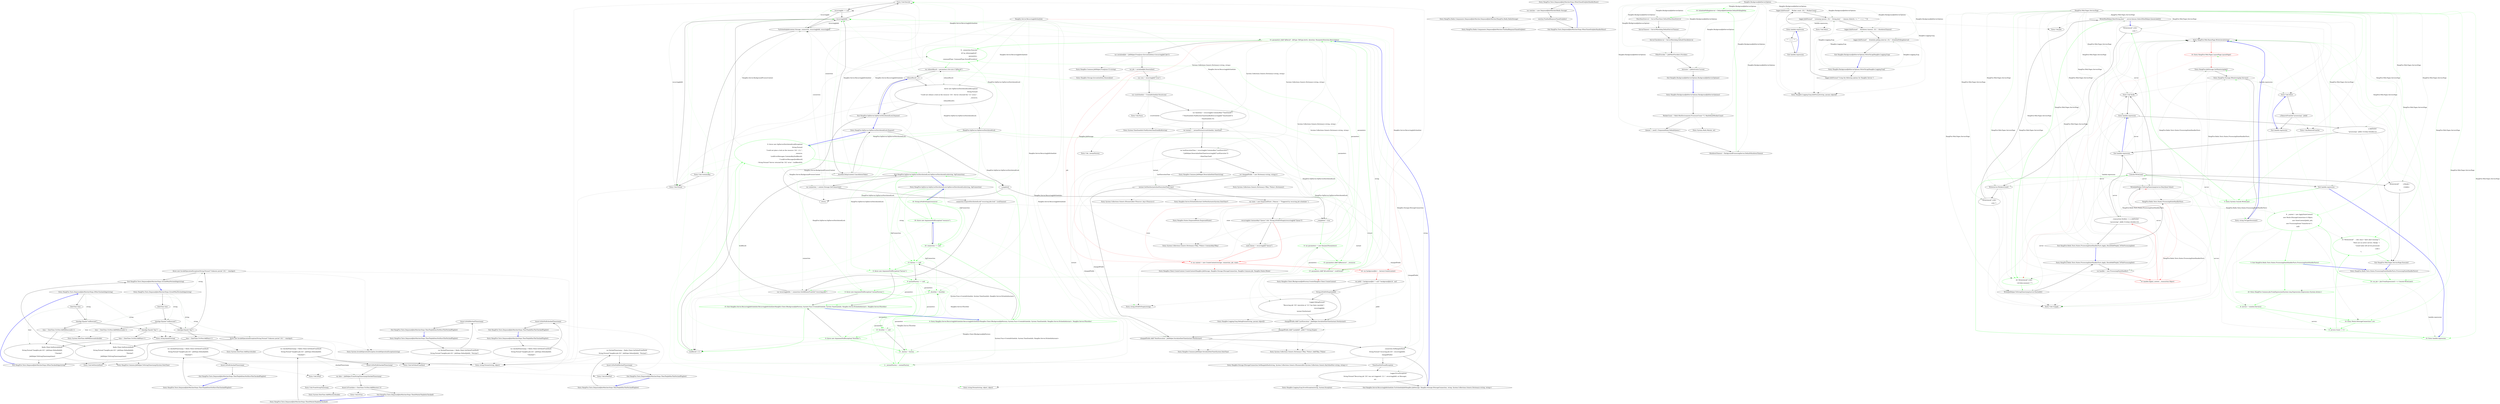 digraph  {
n0 [cluster="HangFire.Tests.DequeuedJobsWatcherSteps.ItWasCheckedAAgo(string)", label="Entry HangFire.Tests.DequeuedJobsWatcherSteps.ItWasCheckedAAgo(string)", span="13-13"];
n1 [cluster="HangFire.Tests.DequeuedJobsWatcherSteps.ItWasCheckedAAgo(string)", label="DateTime time", span="15-15"];
n2 [cluster="HangFire.Tests.DequeuedJobsWatcherSteps.ItWasCheckedAAgo(string)", label="timeAgo.Equals(''millisecond'')", span="16-16"];
n4 [cluster="HangFire.Tests.DequeuedJobsWatcherSteps.ItWasCheckedAAgo(string)", label="timeAgo.Equals(''day'')", span="17-17"];
n6 [cluster="HangFire.Tests.DequeuedJobsWatcherSteps.ItWasCheckedAAgo(string)", label="throw new InvalidOperationException(String.Format(''Unknown period '{0}'.'', timeAgo));", span="18-18"];
n7 [cluster="HangFire.Tests.DequeuedJobsWatcherSteps.ItWasCheckedAAgo(string)", label="Redis.Client.SetEntryInHash(\r\n                String.Format(''hangfire:job:{0}'', JobSteps.DefaultJobId),\r\n                ''Checked'',\r\n                JobHelper.ToStringTimestamp(time))", span="20-23"];
n3 [cluster="HangFire.Tests.DequeuedJobsWatcherSteps.ItWasCheckedAAgo(string)", label="time = DateTime.UtcNow.AddMilliseconds(-1)", span="16-16"];
n9 [cluster="string.Equals(string)", label="Entry string.Equals(string)", span="0-0"];
n5 [cluster="HangFire.Tests.DequeuedJobsWatcherSteps.ItWasCheckedAAgo(string)", label="time = DateTime.UtcNow.AddDays(-1)", span="17-17"];
n11 [cluster="System.DateTime.AddDays(double)", label="Entry System.DateTime.AddDays(double)", span="0-0"];
n10 [cluster="System.DateTime.AddMilliseconds(double)", label="Entry System.DateTime.AddMilliseconds(double)", span="0-0"];
n8 [cluster="HangFire.Tests.DequeuedJobsWatcherSteps.ItWasCheckedAAgo(string)", label="Exit HangFire.Tests.DequeuedJobsWatcherSteps.ItWasCheckedAAgo(string)", span="13-13"];
n12 [cluster="System.InvalidOperationException.InvalidOperationException(string)", label="Entry System.InvalidOperationException.InvalidOperationException(string)", span="0-0"];
n13 [cluster="string.Format(string, object)", label="Entry string.Format(string, object)", span="0-0"];
n14 [cluster="HangFire.Common.JobHelper.ToStringTimestamp(System.DateTime)", label="Entry HangFire.Common.JobHelper.ToStringTimestamp(System.DateTime)", span="46-46"];
n15 [cluster="Unk.SetEntryInHash", label="Entry Unk.SetEntryInHash", span=""];
n16 [cluster="HangFire.Tests.DequeuedJobsWatcherSteps.GivenItWasFetchedAAgo(string)", label="Entry HangFire.Tests.DequeuedJobsWatcherSteps.GivenItWasFetchedAAgo(string)", span="27-27"];
n17 [cluster="HangFire.Tests.DequeuedJobsWatcherSteps.GivenItWasFetchedAAgo(string)", label="DateTime time", span="29-29"];
n18 [cluster="HangFire.Tests.DequeuedJobsWatcherSteps.GivenItWasFetchedAAgo(string)", label="timeAgo.Equals(''millisecond'')", span="30-30"];
n20 [cluster="HangFire.Tests.DequeuedJobsWatcherSteps.GivenItWasFetchedAAgo(string)", label="timeAgo.Equals(''day'')", span="31-31"];
n22 [cluster="HangFire.Tests.DequeuedJobsWatcherSteps.GivenItWasFetchedAAgo(string)", label="throw new InvalidOperationException(String.Format(''Unknown period '{0}'.'', timeAgo));", span="32-32"];
n23 [cluster="HangFire.Tests.DequeuedJobsWatcherSteps.GivenItWasFetchedAAgo(string)", label="Redis.Client.SetEntryInHash(\r\n                String.Format(''hangfire:job:{0}'', JobSteps.DefaultJobId),\r\n                ''Fetched'',\r\n                JobHelper.ToStringTimestamp(time))", span="34-37"];
n19 [cluster="HangFire.Tests.DequeuedJobsWatcherSteps.GivenItWasFetchedAAgo(string)", label="time = DateTime.UtcNow.AddMilliseconds(-1)", span="30-30"];
n21 [cluster="HangFire.Tests.DequeuedJobsWatcherSteps.GivenItWasFetchedAAgo(string)", label="time = DateTime.UtcNow.AddDays(-1)", span="31-31"];
n24 [cluster="HangFire.Tests.DequeuedJobsWatcherSteps.GivenItWasFetchedAAgo(string)", label="Exit HangFire.Tests.DequeuedJobsWatcherSteps.GivenItWasFetchedAAgo(string)", span="27-27"];
n25 [cluster="HangFire.Tests.DequeuedJobsWatcherSteps.WhenTimedOutJobsHandlerRuns()", label="Entry HangFire.Tests.DequeuedJobsWatcherSteps.WhenTimedOutJobsHandlerRuns()", span="41-41"];
n26 [cluster="HangFire.Tests.DequeuedJobsWatcherSteps.WhenTimedOutJobsHandlerRuns()", label="var watcher = new DequeuedJobsWatcher(Redis.Storage)", span="43-43"];
n27 [cluster="HangFire.Tests.DequeuedJobsWatcherSteps.WhenTimedOutJobsHandlerRuns()", label="watcher.FindAndRequeueTimedOutJobs()", span="44-44"];
n29 [cluster="HangFire.Redis.Components.DequeuedJobsWatcher.DequeuedJobsWatcher(HangFire.Redis.RedisStorage)", label="Entry HangFire.Redis.Components.DequeuedJobsWatcher.DequeuedJobsWatcher(HangFire.Redis.RedisStorage)", span="39-39"];
n28 [cluster="HangFire.Tests.DequeuedJobsWatcherSteps.WhenTimedOutJobsHandlerRuns()", label="Exit HangFire.Tests.DequeuedJobsWatcherSteps.WhenTimedOutJobsHandlerRuns()", span="41-41"];
n30 [cluster="HangFire.Redis.Components.DequeuedJobsWatcher.FindAndRequeueTimedOutJobs()", label="Entry HangFire.Redis.Components.DequeuedJobsWatcher.FindAndRequeueTimedOutJobs()", span="44-44"];
n31 [cluster="HangFire.Tests.DequeuedJobsWatcherSteps.ThenItMarksTheJobAsChecked()", label="Entry HangFire.Tests.DequeuedJobsWatcherSteps.ThenItMarksTheJobAsChecked()", span="48-48"];
n32 [cluster="HangFire.Tests.DequeuedJobsWatcherSteps.ThenItMarksTheJobAsChecked()", label="var checkedTimestamp = Redis.Client.GetValueFromHash(\r\n                String.Format(''hangfire:job:{0}'', JobSteps.DefaultJobId),\r\n                ''Checked'')", span="50-52"];
n33 [cluster="HangFire.Tests.DequeuedJobsWatcherSteps.ThenItMarksTheJobAsChecked()", label="Assert.IsNotNull(checkedTimestamp)", span="54-54"];
n37 [cluster="Unk.GetValueFromHash", label="Entry Unk.GetValueFromHash", span=""];
n34 [cluster="HangFire.Tests.DequeuedJobsWatcherSteps.ThenItMarksTheJobAsChecked()", label="var date = JobHelper.FromStringTimestamp(checkedTimestamp)", span="55-55"];
n38 [cluster="Unk.IsNotNull", label="Entry Unk.IsNotNull", span=""];
n35 [cluster="HangFire.Tests.DequeuedJobsWatcherSteps.ThenItMarksTheJobAsChecked()", label="Assert.IsTrue(date > DateTime.UtcNow.AddMinutes(-1))", span="57-57"];
n39 [cluster="Unk.FromStringTimestamp", label="Entry Unk.FromStringTimestamp", span=""];
n36 [cluster="HangFire.Tests.DequeuedJobsWatcherSteps.ThenItMarksTheJobAsChecked()", label="Exit HangFire.Tests.DequeuedJobsWatcherSteps.ThenItMarksTheJobAsChecked()", span="48-48"];
n40 [cluster="System.DateTime.AddMinutes(double)", label="Entry System.DateTime.AddMinutes(double)", span="0-0"];
n41 [cluster="Unk.IsTrue", label="Entry Unk.IsTrue", span=""];
n42 [cluster="HangFire.Tests.DequeuedJobsWatcherSteps.ThenTheJobHasTheCheckedFlagSet()", label="Entry HangFire.Tests.DequeuedJobsWatcherSteps.ThenTheJobHasTheCheckedFlagSet()", span="61-61"];
n43 [cluster="HangFire.Tests.DequeuedJobsWatcherSteps.ThenTheJobHasTheCheckedFlagSet()", label="var checkedTimestamp = Redis.Client.GetValueFromHash(\r\n                String.Format(''hangfire:job:{0}'', JobSteps.DefaultJobId),\r\n                ''Checked'')", span="63-65"];
n44 [cluster="HangFire.Tests.DequeuedJobsWatcherSteps.ThenTheJobHasTheCheckedFlagSet()", label="Assert.IsNotNull(checkedTimestamp)", span="67-67"];
n45 [cluster="HangFire.Tests.DequeuedJobsWatcherSteps.ThenTheJobHasTheCheckedFlagSet()", label="Exit HangFire.Tests.DequeuedJobsWatcherSteps.ThenTheJobHasTheCheckedFlagSet()", span="61-61"];
n46 [cluster="HangFire.Tests.DequeuedJobsWatcherSteps.ThenTheJobDoesNotHaveTheCheckedFlagSet()", label="Entry HangFire.Tests.DequeuedJobsWatcherSteps.ThenTheJobDoesNotHaveTheCheckedFlagSet()", span="71-71"];
n47 [cluster="HangFire.Tests.DequeuedJobsWatcherSteps.ThenTheJobDoesNotHaveTheCheckedFlagSet()", label="var checkedTimestamp = Redis.Client.GetValueFromHash(\r\n                String.Format(''hangfire:job:{0}'', JobSteps.DefaultJobId),\r\n                ''Checked'')", span="73-75"];
n48 [cluster="HangFire.Tests.DequeuedJobsWatcherSteps.ThenTheJobDoesNotHaveTheCheckedFlagSet()", label="Assert.IsNull(checkedTimestamp)", span="77-77"];
n49 [cluster="HangFire.Tests.DequeuedJobsWatcherSteps.ThenTheJobDoesNotHaveTheCheckedFlagSet()", label="Exit HangFire.Tests.DequeuedJobsWatcherSteps.ThenTheJobDoesNotHaveTheCheckedFlagSet()", span="71-71"];
n50 [cluster="Unk.IsNull", label="Entry Unk.IsNull", span=""];
n51 [cluster="HangFire.Tests.DequeuedJobsWatcherSteps.ThenTheJobHasTheFetchedFlagSet()", label="Entry HangFire.Tests.DequeuedJobsWatcherSteps.ThenTheJobHasTheFetchedFlagSet()", span="81-81"];
n52 [cluster="HangFire.Tests.DequeuedJobsWatcherSteps.ThenTheJobHasTheFetchedFlagSet()", label="var fetchedTimestamp = Redis.Client.GetValueFromHash(\r\n                String.Format(''hangfire:job:{0}'', JobSteps.DefaultJobId), ''Fetched'')", span="83-84"];
n53 [cluster="HangFire.Tests.DequeuedJobsWatcherSteps.ThenTheJobHasTheFetchedFlagSet()", label="Assert.IsNotNull(fetchedTimestamp)", span="86-86"];
n54 [cluster="HangFire.Tests.DequeuedJobsWatcherSteps.ThenTheJobHasTheFetchedFlagSet()", label="Exit HangFire.Tests.DequeuedJobsWatcherSteps.ThenTheJobHasTheFetchedFlagSet()", span="81-81"];
n55 [cluster="HangFire.Tests.DequeuedJobsWatcherSteps.ThenTheJobDoesNotHaveTheFetchedFlagSet()", label="Entry HangFire.Tests.DequeuedJobsWatcherSteps.ThenTheJobDoesNotHaveTheFetchedFlagSet()", span="90-90"];
n56 [cluster="HangFire.Tests.DequeuedJobsWatcherSteps.ThenTheJobDoesNotHaveTheFetchedFlagSet()", label="var fetchedTimestamp = Redis.Client.GetValueFromHash(\r\n                String.Format(''hangfire:job:{0}'', JobSteps.DefaultJobId), ''Fetched'')", span="92-93"];
n57 [cluster="HangFire.Tests.DequeuedJobsWatcherSteps.ThenTheJobDoesNotHaveTheFetchedFlagSet()", label="Assert.IsNull(fetchedTimestamp)", span="95-95"];
n58 [cluster="HangFire.Tests.DequeuedJobsWatcherSteps.ThenTheJobDoesNotHaveTheFetchedFlagSet()", label="Exit HangFire.Tests.DequeuedJobsWatcherSteps.ThenTheJobDoesNotHaveTheFetchedFlagSet()", span="90-90"];
d4 [cluster="Hangfire.BackgroundJobServerOptions.BackgroundJobServerOptions()", color=green, community=0, label="16: SchedulePollingInterval = DelayedJobScheduler.DefaultPollingDelay", span="39-39"];
d25 [label="Hangfire.BackgroundJobServerOptions", span=""];
d3 [cluster="Hangfire.BackgroundJobServerOptions.BackgroundJobServerOptions()", label="ShutdownTimeout = BackgroundProcessingServer.DefaultShutdownTimeout", span="38-38"];
d5 [cluster="Hangfire.BackgroundJobServerOptions.BackgroundJobServerOptions()", label="HeartbeatInterval = ServerHeartbeat.DefaultHeartbeatInterval", span="40-40"];
d1 [cluster="Hangfire.BackgroundJobServerOptions.BackgroundJobServerOptions()", label="WorkerCount = Math.Min(Environment.ProcessorCount * 5, MaxDefaultWorkerCount)", span="36-36"];
d2 [cluster="Hangfire.BackgroundJobServerOptions.BackgroundJobServerOptions()", label="Queues = new[] { EnqueuedState.DefaultQueue }", span="37-37"];
d6 [cluster="Hangfire.BackgroundJobServerOptions.BackgroundJobServerOptions()", label="ServerTimeout = ServerWatchdog.DefaultServerTimeout", span="41-41"];
d7 [cluster="Hangfire.BackgroundJobServerOptions.BackgroundJobServerOptions()", label="ServerCheckInterval = ServerWatchdog.DefaultCheckInterval", span="42-42"];
d8 [cluster="Hangfire.BackgroundJobServerOptions.BackgroundJobServerOptions()", label="FilterProvider = JobFilterProviders.Providers", span="44-44"];
d9 [cluster="Hangfire.BackgroundJobServerOptions.BackgroundJobServerOptions()", label="Activator = JobActivator.Current", span="45-45"];
d14 [cluster="Hangfire.BackgroundJobServerOptions.WriteToLog(Hangfire.Logging.ILog)", label="logger.InfoFormat(''    Worker count: {0}.'', WorkerCount)", span="89-89"];
d15 [cluster="Hangfire.BackgroundJobServerOptions.WriteToLog(Hangfire.Logging.ILog)", label="logger.InfoFormat(''    Listening queues: {0}.'', String.Join('', '', Queues.Select(x => ''''' + x + ''''')))", span="90-90"];
d16 [cluster="Hangfire.BackgroundJobServerOptions.WriteToLog(Hangfire.Logging.ILog)", label="logger.InfoFormat(''    Shutdown timeout: {0}.'', ShutdownTimeout)", span="91-91"];
d17 [cluster="Hangfire.BackgroundJobServerOptions.WriteToLog(Hangfire.Logging.ILog)", label="logger.InfoFormat(''    Schedule polling interval: {0}.'', SchedulePollingInterval)", span="92-92"];
d0 [cluster="Hangfire.BackgroundJobServerOptions.BackgroundJobServerOptions()", label="Entry Hangfire.BackgroundJobServerOptions.BackgroundJobServerOptions()", span="34-34"];
d11 [cluster="System.Math.Min(int, int)", label="Entry System.Math.Min(int, int)", span="0-0"];
d10 [cluster="Hangfire.BackgroundJobServerOptions.BackgroundJobServerOptions()", label="Exit Hangfire.BackgroundJobServerOptions.BackgroundJobServerOptions()", span="34-34"];
d12 [cluster="Hangfire.BackgroundJobServerOptions.WriteToLog(Hangfire.Logging.ILog)", label="Entry Hangfire.BackgroundJobServerOptions.WriteToLog(Hangfire.Logging.ILog)", span="86-86"];
d13 [cluster="Hangfire.BackgroundJobServerOptions.WriteToLog(Hangfire.Logging.ILog)", label="logger.InfoFormat(''Using the following options for Hangfire Server:'')", span="88-88"];
d19 [cluster="Hangfire.Logging.ILog.InfoFormat(string, params object[])", label="Entry Hangfire.Logging.ILog.InfoFormat(string, params object[])", span="210-210"];
d20 [cluster="Unk.Select", label="Entry Unk.Select", span=""];
d21 [cluster="Unk.Join", label="Entry Unk.Join", span=""];
d22 [cluster="lambda expression", label="Entry lambda expression", span="90-90"];
d18 [cluster="Hangfire.BackgroundJobServerOptions.WriteToLog(Hangfire.Logging.ILog)", label="Exit Hangfire.BackgroundJobServerOptions.WriteToLog(Hangfire.Logging.ILog)", span="86-86"];
d24 [cluster="lambda expression", label="Exit lambda expression", span="90-90"];
d23 [cluster="lambda expression", label="''''' + x + '''''", span="90-90"];
m0_36 [cluster="Unk.Unapply", file="DelayedJobScheduler.cs", label="Entry Unk.Unapply", span=""];
m0_24 [cluster="HangFire.Web.Pages.ServersPage.Execute()", file="DelayedJobScheduler.cs", label="Write(JobHelper.ToStringTimestamp(server.Heartbeat.Value))", span="198-198"];
m0_18 [cluster="HangFire.Web.Pages.ServersPage.Execute()", file="DelayedJobScheduler.cs", label="Write(JobHelper.ToStringTimestamp(server.StartedAt))", span="167-167"];
m0_8 [cluster="HangFire.Web.Pages.ServersPage.Execute()", color=green, community=0, file="DelayedJobScheduler.cs", label="10: WriteLiteral(''    <div class=\''alert alert-warning\''>\r\n        There are no active servers. Backg'' +\r\n''round tasks will not be processed.\r\n    </div>\r\n'')", span="97-98"];
m0_31 [cluster="HangFire.Web.RazorPage.WriteLiteral(string)", file="DelayedJobScheduler.cs", label="Entry HangFire.Web.RazorPage.WriteLiteral(string)", span="69-69"];
m0_32 [cluster="HangFire.Web.Pages.LayoutPage.LayoutPage()", color=red, community=0, file="DelayedJobScheduler.cs", label="10: Entry HangFire.Web.Pages.LayoutPage.LayoutPage()", span="4-4"];
m0_33 [cluster="HangFire.JobStorage.GetMonitoringApi()", file="DelayedJobScheduler.cs", label="Entry HangFire.JobStorage.GetMonitoringApi()", span="54-54"];
m0_34 [cluster="HangFire.Storage.IMonitoringApi.Servers()", file="DelayedJobScheduler.cs", label="Entry HangFire.Storage.IMonitoringApi.Servers()", span="25-25"];
m0_35 [cluster="string.ToUpperInvariant()", file="DelayedJobScheduler.cs", label="Entry string.ToUpperInvariant()", span="0-0"];
m0_29 [cluster="HangFire.Web.Pages.ServersPage.Execute()", file="DelayedJobScheduler.cs", label="WriteLiteral(''        </tbody>\r\n    </table>\r\n'')", span="233-233"];
m0_7 [cluster="HangFire.Web.Pages.ServersPage.Execute()", color=green, community=0, file="DelayedJobScheduler.cs", label="8: servers.Count == 0", span="91-91"];
m0_13 [cluster="HangFire.Web.Pages.ServersPage.Execute()", file="DelayedJobScheduler.cs", label="WriteLiteral(''</td>\r\n                    <td>'')", span="142-142"];
m0_14 [cluster="HangFire.Web.Pages.ServersPage.Execute()", file="DelayedJobScheduler.cs", label="Write(server.WorkersCount)", span="147-147"];
m0_15 [cluster="HangFire.Web.Pages.ServersPage.Execute()", file="DelayedJobScheduler.cs", label="WriteLiteral(''</td>\r\n                    <td>'')", span="152-152"];
m0_16 [cluster="HangFire.Web.Pages.ServersPage.Execute()", file="DelayedJobScheduler.cs", label="Write(HtmlHelper.Raw(String.Join('' '', server.Queues.Select(HtmlHelper.QueueLabel))))", span="157-157"];
m0_30 [cluster="HangFire.Web.Pages.ServersPage.Execute()", file="DelayedJobScheduler.cs", label="Exit HangFire.Web.Pages.ServersPage.Execute()", span="57-57"];
m0_5 [cluster="HangFire.Web.Pages.ServersPage.Execute()", color=green, community=0, file="DelayedJobScheduler.cs", label="8: servers = monitor.Servers()", span="79-79"];
m0_17 [cluster="HangFire.Web.Pages.ServersPage.Execute()", color=green, community=0, file="DelayedJobScheduler.cs", label="20: WriteLiteral(''</td>\r\n                    <td data-moment=\'''')", span="162-162"];
m0_0 [cluster="HangFire.Redis.Tests.States.ProcessingStateHandlerFacts.ProcessingStateHandlerFacts()", file="DelayedJobScheduler.cs", label="Entry HangFire.Redis.Tests.States.ProcessingStateHandlerFacts.ProcessingStateHandlerFacts()", span="16-16"];
m0_1 [cluster="HangFire.Redis.Tests.States.ProcessingStateHandlerFacts.ProcessingStateHandlerFacts()", color=green, community=0, file="DelayedJobScheduler.cs", label="10: var job = Job.FromExpression(() => Console.WriteLine())", span="18-18"];
m0_2 [cluster="HangFire.Redis.Tests.States.ProcessingStateHandlerFacts.ProcessingStateHandlerFacts()", color=green, community=0, file="DelayedJobScheduler.cs", label="8: _context = new ApplyStateContext(\r\n                new Mock<IStorageConnection>().Object,\r\n                new StateContext(JobId, job),\r\n                new ProcessingState(''SomeServer''), \r\n                null)", span="19-23"];
m0_3 [cluster="HangFire.Redis.Tests.States.ProcessingStateHandlerFacts.ProcessingStateHandlerFacts()", color=green, community=0, file="DelayedJobScheduler.cs", label="5: Exit HangFire.Redis.Tests.States.ProcessingStateHandlerFacts.ProcessingStateHandlerFacts()", span="16-16"];
m0_4 [cluster="HangFire.Common.Job.FromExpression(System.Linq.Expressions.Expression<System.Action>)", color=green, community=0, file="DelayedJobScheduler.cs", label="20: Entry HangFire.Common.Job.FromExpression(System.Linq.Expressions.Expression<System.Action>)", span="119-119"];
m0_6 [cluster="Mock<IStorageConnection>.cstr", color=green, community=0, file="DelayedJobScheduler.cs", label="10: Entry Mock<IStorageConnection>.cstr", span=""];
m0_10 [cluster="lambda expression", file="DelayedJobScheduler.cs", label="Console.WriteLine()", span="18-18"];
m0_9 [cluster="lambda expression", color=green, community=0, file="DelayedJobScheduler.cs", label="10: Entry lambda expression", span="18-18"];
m0_12 [cluster="System.Console.WriteLine()", color=green, community=0, file="DelayedJobScheduler.cs", label="5: Entry System.Console.WriteLine()", span="0-0"];
m0_11 [cluster="lambda expression", file="DelayedJobScheduler.cs", label="Exit lambda expression", span="18-18"];
m0_19 [cluster="HangFire.Redis.Tests.States.ProcessingStateHandlerFacts.Apply_ShouldAddTheJob_ToTheProcessingSet()", file="DelayedJobScheduler.cs", label="Entry HangFire.Redis.Tests.States.ProcessingStateHandlerFacts.Apply_ShouldAddTheJob_ToTheProcessingSet()", span="34-34"];
m0_20 [cluster="HangFire.Redis.Tests.States.ProcessingStateHandlerFacts.Apply_ShouldAddTheJob_ToTheProcessingSet()", file="DelayedJobScheduler.cs", label="var handler = new ProcessingStateHandler()", span="36-36"];
m0_21 [cluster="HangFire.Redis.Tests.States.ProcessingStateHandlerFacts.Apply_ShouldAddTheJob_ToTheProcessingSet()", color=red, community=0, file="DelayedJobScheduler.cs", label="10: handler.Apply(_context, _transaction.Object)", span="37-37"];
m0_23 [cluster="HangFire.Redis.Tests.States.ProcessingStateHandlerFacts.Apply_ShouldAddTheJob_ToTheProcessingSet()", file="DelayedJobScheduler.cs", label="Exit HangFire.Redis.Tests.States.ProcessingStateHandlerFacts.Apply_ShouldAddTheJob_ToTheProcessingSet()", span="34-34"];
m0_25 [cluster="Unk.Verify", file="DelayedJobScheduler.cs", label="Entry Unk.Verify", span=""];
m0_26 [cluster="lambda expression", file="DelayedJobScheduler.cs", label="Entry lambda expression", span="39-40"];
m0_27 [cluster="lambda expression", file="DelayedJobScheduler.cs", label="x.AddToSet(\r\n                ''processing'', JobId, It.IsAny<double>())", span="39-40"];
m0_28 [cluster="lambda expression", file="DelayedJobScheduler.cs", label="Exit lambda expression", span="39-40"];
m0_22 [cluster="HangFire.Redis.Tests.States.ProcessingStateHandlerFacts.Apply_ShouldAddTheJob_ToTheProcessingSet()", file="DelayedJobScheduler.cs", label="_transaction.Verify(x => x.AddToSet(\r\n                ''processing'', JobId, It.IsAny<double>()))", span="39-40"];
m0_39 [cluster="lambda expression", file="DelayedJobScheduler.cs", label="Exit lambda expression", span="49-49"];
m0_37 [cluster="Unk.Select", file="DelayedJobScheduler.cs", label="Entry Unk.Select", span=""];
m0_38 [cluster="lambda expression", file="DelayedJobScheduler.cs", label="x.RemoveFromSet(''processing'', JobId)", span="49-49"];
m0_41 [cluster="HangFire.Common.JobHelper.ToStringTimestamp(System.DateTime)", file="DelayedJobScheduler.cs", label="HangFire.Redis.Tests.States.ProcessingStateHandlerFacts", span=""];
m0_40 [cluster="Unk.RemoveFromSet", file="DelayedJobScheduler.cs", label="Entry Unk.RemoveFromSet", span=""];
m0_42 [file="DelayedJobScheduler.cs", label="HangFire.Web.Pages.ServersPage", span=""];
m1_15 [cluster="HangFire.SqlServer.SqlServerDistributedLock.SqlServerDistributedLock(string, SqlConnection)", file="RecurringJobScheduler.cs", label="lockResult < 0", span="66-66"];
m1_31 [cluster="HangFire.SqlServer.SqlServerDistributedLock.Dispose()", file="RecurringJobScheduler.cs", label="_completed = true", span="82-82"];
m1_67 [cluster="Hangfire.Storage.InvocationData.Deserialize()", file="RecurringJobScheduler.cs", label="Entry Hangfire.Storage.InvocationData.Deserialize()", span="44-44"];
m1_82 [cluster="System.Collections.Generic.Dictionary<TKey, TValue>.Add(TKey, TValue)", file="RecurringJobScheduler.cs", label="Entry System.Collections.Generic.Dictionary<TKey, TValue>.Add(TKey, TValue)", span="0-0"];
m1_30 [cluster="HangFire.SqlServer.SqlServerDistributedLock.Dispose()", file="RecurringJobScheduler.cs", label="return;", span="80-80"];
m1_84 [cluster="string.Format(string, object, object)", file="RecurringJobScheduler.cs", label="Entry string.Format(string, object, object)", span="0-0"];
m1_38 [cluster="HangFire.SqlServer.SqlServerDistributedLock.Dispose()", file="RecurringJobScheduler.cs", label="releaseResult < 0", span="96-96"];
m1_39 [cluster="HangFire.SqlServer.SqlServerDistributedLock.Dispose()", file="RecurringJobScheduler.cs", label="throw new SqlServerDistributedLockException(\r\n                    String.Format(\r\n                        ''Could not release a lock on the resource '{0}': Server returned the '{1}' error.'', \r\n                        _resource,\r\n                        releaseResult));", span="98-102"];
m1_40 [cluster="HangFire.SqlServer.SqlServerDistributedLock.Dispose()", file="RecurringJobScheduler.cs", label="Exit HangFire.SqlServer.SqlServerDistributedLock.Dispose()", span="78-78"];
m1_76 [cluster="Hangfire.States.EnqueuedState.EnqueuedState()", file="RecurringJobScheduler.cs", label="Entry Hangfire.States.EnqueuedState.EnqueuedState()", span="87-87"];
m1_71 [cluster="Unk._instantFactory", file="RecurringJobScheduler.cs", label="Entry Unk._instantFactory", span=""];
m1_74 [cluster="Hangfire.Server.IScheduleInstant.GetNextInstants(System.DateTime?)", file="RecurringJobScheduler.cs", label="Entry Hangfire.Server.IScheduleInstant.GetNextInstants(System.DateTime?)", span="25-25"];
m1_83 [cluster="Hangfire.Storage.IStorageConnection.SetRangeInHash(string, System.Collections.Generic.IEnumerable<System.Collections.Generic.KeyValuePair<string, string>>)", file="RecurringJobScheduler.cs", label="Entry Hangfire.Storage.IStorageConnection.SetRangeInHash(string, System.Collections.Generic.IEnumerable<System.Collections.Generic.KeyValuePair<string, string>>)", span="61-61"];
m1_41 [cluster="object.GetType()", file="RecurringJobScheduler.cs", label="HangFire.SqlServer.SqlServerDistributedLock", span=""];
m1_69 [cluster="System.Collections.Generic.Dictionary<TKey, TValue>.ContainsKey(TKey)", file="RecurringJobScheduler.cs", label="Entry System.Collections.Generic.Dictionary<TKey, TValue>.ContainsKey(TKey)", span="0-0"];
m1_0 [cluster="HangFire.SqlServer.SqlServerDistributedLock.SqlServerDistributedLock(string, SqlConnection)", file="RecurringJobScheduler.cs", label="Entry HangFire.SqlServer.SqlServerDistributedLock.SqlServerDistributedLock(string, SqlConnection)", span="44-44"];
m1_1 [cluster="HangFire.SqlServer.SqlServerDistributedLock.SqlServerDistributedLock(string, SqlConnection)", color=green, community=0, file="RecurringJobScheduler.cs", label="18: String.IsNullOrEmpty(resource)", span="46-46"];
m1_23 [cluster="Hangfire.Server.RecurringJobScheduler.Execute(Hangfire.Server.BackgroundProcessContext)", file="RecurringJobScheduler.cs", label="recurringJob == null", span="76-76"];
m1_36 [cluster="HangFire.SqlServer.SqlServerDistributedLock.Dispose()", color=green, community=0, file="RecurringJobScheduler.cs", label="9: _connection.Execute(\r\n                @''sp_releaseapplock'',\r\n                parameters,\r\n                commandType: CommandType.StoredProcedure)", span="89-92"];
m1_70 [cluster="System.TimeZoneInfo.FindSystemTimeZoneById(string)", file="RecurringJobScheduler.cs", label="Entry System.TimeZoneInfo.FindSystemTimeZoneById(string)", span="0-0"];
m1_75 [cluster="System.Collections.Generic.IEnumerable<TSource>.Any<TSource>()", file="RecurringJobScheduler.cs", label="Entry System.Collections.Generic.IEnumerable<TSource>.Any<TSource>()", span="0-0"];
m1_78 [cluster="Hangfire.Client.CreateContext.CreateContext(Hangfire.JobStorage, Hangfire.Storage.IStorageConnection, Hangfire.Common.Job, Hangfire.States.IState)", file="RecurringJobScheduler.cs", label="Entry Hangfire.Client.CreateContext.CreateContext(Hangfire.JobStorage, Hangfire.Storage.IStorageConnection, Hangfire.Common.Job, Hangfire.States.IState)", span="37-37"];
m1_68 [cluster="Unk.Parse", file="RecurringJobScheduler.cs", label="Entry Unk.Parse", span=""];
m1_29 [cluster="HangFire.SqlServer.SqlServerDistributedLock.Dispose()", file="RecurringJobScheduler.cs", label=_completed, span="80-80"];
m1_2 [cluster="HangFire.SqlServer.SqlServerDistributedLock.SqlServerDistributedLock(string, SqlConnection)", color=green, community=0, file="RecurringJobScheduler.cs", label="18: throw new ArgumentNullException(''resource'');", span="46-46"];
m1_3 [cluster="HangFire.SqlServer.SqlServerDistributedLock.SqlServerDistributedLock(string, SqlConnection)", color=green, community=0, file="RecurringJobScheduler.cs", label="18: connection == null", span="47-47"];
m1_20 [cluster="Hangfire.Server.RecurringJobScheduler.Execute(Hangfire.Server.BackgroundProcessContext)", file="RecurringJobScheduler.cs", label="var recurringJobIds = connection.GetAllItemsFromSet(''recurring-jobs'')", span="69-69"];
m1_21 [cluster="Hangfire.Server.RecurringJobScheduler.Execute(Hangfire.Server.BackgroundProcessContext)", file="RecurringJobScheduler.cs", label=recurringJobIds, span="71-71"];
m1_73 [cluster="System.Collections.Generic.Dictionary<TKey, TValue>.Dictionary()", file="RecurringJobScheduler.cs", label="Entry System.Collections.Generic.Dictionary<TKey, TValue>.Dictionary()", span="0-0"];
m1_81 [cluster="Hangfire.Common.JobHelper.SerializeDateTime(System.DateTime)", file="RecurringJobScheduler.cs", label="Entry Hangfire.Common.JobHelper.SerializeDateTime(System.DateTime)", span="68-68"];
m1_66 [cluster="Hangfire.Common.JobHelper.FromJson<T>(string)", file="RecurringJobScheduler.cs", label="Entry Hangfire.Common.JobHelper.FromJson<T>(string)", span="39-39"];
m1_77 [cluster="string.IsNullOrEmpty(string)", file="RecurringJobScheduler.cs", label="Entry string.IsNullOrEmpty(string)", span="0-0"];
m1_72 [cluster="Hangfire.Common.JobHelper.DeserializeDateTime(string)", file="RecurringJobScheduler.cs", label="Entry Hangfire.Common.JobHelper.DeserializeDateTime(string)", span="73-73"];
m1_24 [cluster="Hangfire.Server.RecurringJobScheduler.Execute(Hangfire.Server.BackgroundProcessContext)", file="RecurringJobScheduler.cs", label="TryScheduleJob(context.Storage, connection, recurringJobId, recurringJob)", span="83-83"];
m1_16 [cluster="HangFire.SqlServer.SqlServerDistributedLock.SqlServerDistributedLock(string, SqlConnection)", color=green, community=0, file="RecurringJobScheduler.cs", label="9: throw new SqlServerDistributedLockException(\r\n                    String.Format(\r\n                    ''Could not place a lock on the resource '{0}': {1}.'',\r\n                    _resource,\r\n                    LockErrorMessages.ContainsKey(lockResult) \r\n                        ? LockErrorMessages[lockResult]\r\n                        : String.Format(''Server returned the '{0}' error.'', lockResult)));", span="68-74"];
m1_17 [cluster="HangFire.SqlServer.SqlServerDistributedLock.SqlServerDistributedLock(string, SqlConnection)", file="RecurringJobScheduler.cs", label="Exit HangFire.SqlServer.SqlServerDistributedLock.SqlServerDistributedLock(string, SqlConnection)", span="44-44"];
m1_18 [cluster="Hangfire.Server.RecurringJobScheduler.Execute(Hangfire.Server.BackgroundProcessContext)", file="RecurringJobScheduler.cs", label="var connection = context.Storage.GetConnection()", span="66-66"];
m1_27 [cluster="Hangfire.Server.RecurringJobScheduler.Execute(Hangfire.Server.BackgroundProcessContext)", file="RecurringJobScheduler.cs", label="_throttler.Delay(context.CancellationToken)", span="95-95"];
m1_19 [cluster="Hangfire.Server.RecurringJobScheduler.Execute(Hangfire.Server.BackgroundProcessContext)", file="RecurringJobScheduler.cs", label="connection.AcquireDistributedLock(''recurring-jobs:lock'', LockTimeout)", span="67-67"];
m1_22 [cluster="Unk.Execute", file="RecurringJobScheduler.cs", label="Entry Unk.Execute", span=""];
m1_26 [cluster="Unk.Format", file="RecurringJobScheduler.cs", label="Entry Unk.Format", span=""];
m1_25 [cluster="Unk.ContainsKey", file="RecurringJobScheduler.cs", label="Entry Unk.ContainsKey", span=""];
m1_28 [cluster="HangFire.SqlServer.SqlServerDistributedLock.Dispose()", file="RecurringJobScheduler.cs", label="Entry HangFire.SqlServer.SqlServerDistributedLock.Dispose()", span="78-78"];
m1_37 [cluster="HangFire.SqlServer.SqlServerDistributedLock.Dispose()", file="RecurringJobScheduler.cs", label="var releaseResult = parameters.Get<int>(''@Result'')", span="94-94"];
m1_4 [cluster="Hangfire.Server.RecurringJobScheduler.RecurringJobScheduler(Hangfire.Client.IBackgroundJobFactory, System.Func<CrontabSchedule, System.TimeZoneInfo, Hangfire.Server.IScheduleInstant>, Hangfire.Server.IThrottler)", color=green, community=0, file="RecurringJobScheduler.cs", label="9: Entry Hangfire.Server.RecurringJobScheduler.RecurringJobScheduler(Hangfire.Client.IBackgroundJobFactory, System.Func<CrontabSchedule, System.TimeZoneInfo, Hangfire.Server.IScheduleInstant>, Hangfire.Server.IThrottler)", span="48-48"];
m1_5 [cluster="Hangfire.Server.RecurringJobScheduler.RecurringJobScheduler(Hangfire.Client.IBackgroundJobFactory, System.Func<CrontabSchedule, System.TimeZoneInfo, Hangfire.Server.IScheduleInstant>, Hangfire.Server.IThrottler)", color=green, community=0, file="RecurringJobScheduler.cs", label="15: factory == null", span="53-53"];
m1_6 [cluster="Hangfire.Server.RecurringJobScheduler.RecurringJobScheduler(Hangfire.Client.IBackgroundJobFactory, System.Func<CrontabSchedule, System.TimeZoneInfo, Hangfire.Server.IScheduleInstant>, Hangfire.Server.IThrottler)", color=green, community=0, file="RecurringJobScheduler.cs", label="9: throw new ArgumentNullException(''factory'');", span="53-53"];
m1_7 [cluster="Hangfire.Server.RecurringJobScheduler.RecurringJobScheduler(Hangfire.Client.IBackgroundJobFactory, System.Func<CrontabSchedule, System.TimeZoneInfo, Hangfire.Server.IScheduleInstant>, Hangfire.Server.IThrottler)", color=green, community=0, file="RecurringJobScheduler.cs", label="9: instantFactory == null", span="54-54"];
m1_13 [cluster="Hangfire.Server.RecurringJobScheduler.RecurringJobScheduler(Hangfire.Client.IBackgroundJobFactory, System.Func<CrontabSchedule, System.TimeZoneInfo, Hangfire.Server.IScheduleInstant>, Hangfire.Server.IThrottler)", color=green, community=0, file="RecurringJobScheduler.cs", label="9: _throttler = throttler", span="59-59"];
m1_12 [cluster="Hangfire.Server.RecurringJobScheduler.RecurringJobScheduler(Hangfire.Client.IBackgroundJobFactory, System.Func<CrontabSchedule, System.TimeZoneInfo, Hangfire.Server.IScheduleInstant>, Hangfire.Server.IThrottler)", color=green, community=0, file="RecurringJobScheduler.cs", label="2: _instantFactory = instantFactory", span="58-58"];
m1_14 [cluster="Hangfire.Server.RecurringJobScheduler.RecurringJobScheduler(Hangfire.Client.IBackgroundJobFactory, System.Func<CrontabSchedule, System.TimeZoneInfo, Hangfire.Server.IScheduleInstant>, Hangfire.Server.IThrottler)", color=green, community=0, file="RecurringJobScheduler.cs", label="15: Exit Hangfire.Server.RecurringJobScheduler.RecurringJobScheduler(Hangfire.Client.IBackgroundJobFactory, System.Func<CrontabSchedule, System.TimeZoneInfo, Hangfire.Server.IScheduleInstant>, Hangfire.Server.IThrottler)", span="48-48"];
m1_8 [cluster="Hangfire.Server.RecurringJobScheduler.RecurringJobScheduler(Hangfire.Client.IBackgroundJobFactory, System.Func<CrontabSchedule, System.TimeZoneInfo, Hangfire.Server.IScheduleInstant>, Hangfire.Server.IThrottler)", color=green, community=0, file="RecurringJobScheduler.cs", label="9: throw new ArgumentNullException(''instantFactory'');", span="54-54"];
m1_9 [cluster="Hangfire.Server.RecurringJobScheduler.RecurringJobScheduler(Hangfire.Client.IBackgroundJobFactory, System.Func<CrontabSchedule, System.TimeZoneInfo, Hangfire.Server.IScheduleInstant>, Hangfire.Server.IThrottler)", color=green, community=0, file="RecurringJobScheduler.cs", label="15: throttler == null", span="55-55"];
m1_10 [cluster="Hangfire.Server.RecurringJobScheduler.RecurringJobScheduler(Hangfire.Client.IBackgroundJobFactory, System.Func<CrontabSchedule, System.TimeZoneInfo, Hangfire.Server.IScheduleInstant>, Hangfire.Server.IThrottler)", color=green, community=0, file="RecurringJobScheduler.cs", label="9: throw new ArgumentNullException(''throttler'');", span="55-55"];
m1_11 [cluster="Hangfire.Server.RecurringJobScheduler.RecurringJobScheduler(Hangfire.Client.IBackgroundJobFactory, System.Func<CrontabSchedule, System.TimeZoneInfo, Hangfire.Server.IScheduleInstant>, Hangfire.Server.IThrottler)", color=green, community=0, file="RecurringJobScheduler.cs", label="15: _factory = factory", span="57-57"];
m1_32 [cluster="HangFire.SqlServer.SqlServerDistributedLock.Dispose()", color=green, community=0, file="RecurringJobScheduler.cs", label="9: var parameters = new DynamicParameters()", span="84-84"];
m1_35 [cluster="HangFire.SqlServer.SqlServerDistributedLock.Dispose()", color=green, community=0, file="RecurringJobScheduler.cs", label="14: parameters.Add(''@Result'', dbType: DbType.Int32, direction: ParameterDirection.ReturnValue)", span="87-87"];
m1_42 [cluster="Hangfire.Server.RecurringJobScheduler.TryScheduleJob(Hangfire.JobStorage, Hangfire.Storage.IStorageConnection, string, System.Collections.Generic.Dictionary<string, string>)", file="RecurringJobScheduler.cs", label="var serializedJob = JobHelper.FromJson<InvocationData>(recurringJob[''Job''])", span="110-110"];
m1_44 [cluster="Hangfire.Server.RecurringJobScheduler.TryScheduleJob(Hangfire.JobStorage, Hangfire.Storage.IStorageConnection, string, System.Collections.Generic.Dictionary<string, string>)", file="RecurringJobScheduler.cs", label="var cron = recurringJob[''Cron'']", span="112-112"];
m1_46 [cluster="Hangfire.Server.RecurringJobScheduler.TryScheduleJob(Hangfire.JobStorage, Hangfire.Storage.IStorageConnection, string, System.Collections.Generic.Dictionary<string, string>)", file="RecurringJobScheduler.cs", label="var timeZone = recurringJob.ContainsKey(''TimeZoneId'')\r\n                    ? TimeZoneInfo.FindSystemTimeZoneById(recurringJob[''TimeZoneId''])\r\n                    : TimeZoneInfo.Utc", span="117-119"];
m1_48 [cluster="Hangfire.Server.RecurringJobScheduler.TryScheduleJob(Hangfire.JobStorage, Hangfire.Storage.IStorageConnection, string, System.Collections.Generic.Dictionary<string, string>)", file="RecurringJobScheduler.cs", label="var lastExecutionTime = recurringJob.ContainsKey(''LastExecution'')\r\n                    ? JobHelper.DeserializeDateTime(recurringJob[''LastExecution''])\r\n                    : (DateTime?)null", span="123-125"];
m1_52 [cluster="Hangfire.Server.RecurringJobScheduler.TryScheduleJob(Hangfire.JobStorage, Hangfire.Storage.IStorageConnection, string, System.Collections.Generic.Dictionary<string, string>)", file="RecurringJobScheduler.cs", label="recurringJob.ContainsKey(''Queue'') && !String.IsNullOrEmpty(recurringJob[''Queue''])", span="132-132"];
m1_53 [cluster="Hangfire.Server.RecurringJobScheduler.TryScheduleJob(Hangfire.JobStorage, Hangfire.Storage.IStorageConnection, string, System.Collections.Generic.Dictionary<string, string>)", file="RecurringJobScheduler.cs", label="state.Queue = recurringJob[''Queue'']", span="134-134"];
m1_54 [cluster="Hangfire.Server.RecurringJobScheduler.TryScheduleJob(Hangfire.JobStorage, Hangfire.Storage.IStorageConnection, string, System.Collections.Generic.Dictionary<string, string>)", color=red, community=0, file="RecurringJobScheduler.cs", label="0: var context = new CreateContext(storage, connection, job, state)", span="137-137"];
m1_58 [cluster="Hangfire.Server.RecurringJobScheduler.TryScheduleJob(Hangfire.JobStorage, Hangfire.Storage.IStorageConnection, string, System.Collections.Generic.Dictionary<string, string>)", file="RecurringJobScheduler.cs", label="Logger.DebugFormat(\r\n                            ''Recurring job '{0}' execution at '{1}' has been canceled.'',\r\n                            recurringJobId,\r\n                            instant.NowInstant)", span="143-146"];
m1_62 [cluster="Hangfire.Server.RecurringJobScheduler.TryScheduleJob(Hangfire.JobStorage, Hangfire.Storage.IStorageConnection, string, System.Collections.Generic.Dictionary<string, string>)", file="RecurringJobScheduler.cs", label="connection.SetRangeInHash(\r\n                    String.Format(''recurring-job:{0}'', recurringJobId),\r\n                    changedFields)", span="155-157"];
m1_64 [cluster="Hangfire.Server.RecurringJobScheduler.TryScheduleJob(Hangfire.JobStorage, Hangfire.Storage.IStorageConnection, string, System.Collections.Generic.Dictionary<string, string>)", file="RecurringJobScheduler.cs", label="Logger.ErrorException(\r\n                    String.Format(''Recurring job '{0}' was not triggered: {1}.'', recurringJobId, ex.Message),\r\n                    ex)", span="161-163"];
m1_43 [cluster="Hangfire.Server.RecurringJobScheduler.TryScheduleJob(Hangfire.JobStorage, Hangfire.Storage.IStorageConnection, string, System.Collections.Generic.Dictionary<string, string>)", file="RecurringJobScheduler.cs", label="var job = serializedJob.Deserialize()", span="111-111"];
m1_45 [cluster="Hangfire.Server.RecurringJobScheduler.TryScheduleJob(Hangfire.JobStorage, Hangfire.Storage.IStorageConnection, string, System.Collections.Generic.Dictionary<string, string>)", file="RecurringJobScheduler.cs", label="var cronSchedule = CrontabSchedule.Parse(cron)", span="113-113"];
m1_47 [cluster="Hangfire.Server.RecurringJobScheduler.TryScheduleJob(Hangfire.JobStorage, Hangfire.Storage.IStorageConnection, string, System.Collections.Generic.Dictionary<string, string>)", file="RecurringJobScheduler.cs", label="var instant = _instantFactory(cronSchedule, timeZone)", span="121-121"];
m1_50 [cluster="Hangfire.Server.RecurringJobScheduler.TryScheduleJob(Hangfire.JobStorage, Hangfire.Storage.IStorageConnection, string, System.Collections.Generic.Dictionary<string, string>)", file="RecurringJobScheduler.cs", label="instant.GetNextInstants(lastExecutionTime).Any()", span="129-129"];
m1_59 [cluster="Hangfire.Server.RecurringJobScheduler.TryScheduleJob(Hangfire.JobStorage, Hangfire.Storage.IStorageConnection, string, System.Collections.Generic.Dictionary<string, string>)", file="RecurringJobScheduler.cs", label="changedFields.Add(''LastExecution'', JobHelper.SerializeDateTime(instant.NowInstant))", span="149-149"];
m1_61 [cluster="Hangfire.Server.RecurringJobScheduler.TryScheduleJob(Hangfire.JobStorage, Hangfire.Storage.IStorageConnection, string, System.Collections.Generic.Dictionary<string, string>)", file="RecurringJobScheduler.cs", label="changedFields.Add(''NextExecution'', JobHelper.SerializeDateTime(instant.NextInstant))", span="153-153"];
m1_49 [cluster="Hangfire.Server.RecurringJobScheduler.TryScheduleJob(Hangfire.JobStorage, Hangfire.Storage.IStorageConnection, string, System.Collections.Generic.Dictionary<string, string>)", file="RecurringJobScheduler.cs", label="var changedFields = new Dictionary<string, string>()", span="127-127"];
m1_60 [cluster="Hangfire.Server.RecurringJobScheduler.TryScheduleJob(Hangfire.JobStorage, Hangfire.Storage.IStorageConnection, string, System.Collections.Generic.Dictionary<string, string>)", file="RecurringJobScheduler.cs", label="changedFields.Add(''LastJobId'', jobId ?? String.Empty)", span="150-150"];
m1_51 [cluster="Hangfire.Server.RecurringJobScheduler.TryScheduleJob(Hangfire.JobStorage, Hangfire.Storage.IStorageConnection, string, System.Collections.Generic.Dictionary<string, string>)", file="RecurringJobScheduler.cs", label="var state = new EnqueuedState { Reason = ''Triggered by recurring job scheduler'' }", span="131-131"];
m1_55 [cluster="Hangfire.Server.RecurringJobScheduler.TryScheduleJob(Hangfire.JobStorage, Hangfire.Storage.IStorageConnection, string, System.Collections.Generic.Dictionary<string, string>)", color=red, community=0, file="RecurringJobScheduler.cs", label="24: var backgroundJob = _factory.Create(context)", span="138-138"];
m1_56 [cluster="Hangfire.Server.RecurringJobScheduler.TryScheduleJob(Hangfire.JobStorage, Hangfire.Storage.IStorageConnection, string, System.Collections.Generic.Dictionary<string, string>)", file="RecurringJobScheduler.cs", label="var jobId = backgroundJob != null ? backgroundJob.Id : null", span="139-139"];
m1_57 [cluster="Hangfire.Server.RecurringJobScheduler.TryScheduleJob(Hangfire.JobStorage, Hangfire.Storage.IStorageConnection, string, System.Collections.Generic.Dictionary<string, string>)", file="RecurringJobScheduler.cs", label="String.IsNullOrEmpty(jobId)", span="141-141"];
m1_63 [cluster="Hangfire.Server.RecurringJobScheduler.TryScheduleJob(Hangfire.JobStorage, Hangfire.Storage.IStorageConnection, string, System.Collections.Generic.Dictionary<string, string>)", file="RecurringJobScheduler.cs", label=TimeZoneNotFoundException, span="159-159"];
m1_65 [cluster="Hangfire.Server.RecurringJobScheduler.TryScheduleJob(Hangfire.JobStorage, Hangfire.Storage.IStorageConnection, string, System.Collections.Generic.Dictionary<string, string>)", file="RecurringJobScheduler.cs", label="Exit Hangfire.Server.RecurringJobScheduler.TryScheduleJob(Hangfire.JobStorage, Hangfire.Storage.IStorageConnection, string, System.Collections.Generic.Dictionary<string, string>)", span="104-104"];
m1_34 [cluster="HangFire.SqlServer.SqlServerDistributedLock.Dispose()", color=green, community=0, file="RecurringJobScheduler.cs", label="15: parameters.Add(''@LockOwner'', LockOwner)", span="86-86"];
m1_33 [cluster="HangFire.SqlServer.SqlServerDistributedLock.Dispose()", color=green, community=0, file="RecurringJobScheduler.cs", label="15: parameters.Add(''@Resource'', _resource)", span="85-85"];
m1_80 [cluster="Hangfire.Logging.ILog.DebugFormat(string, params object[])", file="RecurringJobScheduler.cs", label="Entry Hangfire.Logging.ILog.DebugFormat(string, params object[])", span="122-122"];
m1_85 [cluster="Hangfire.Logging.ILog.ErrorException(string, System.Exception)", file="RecurringJobScheduler.cs", label="Entry Hangfire.Logging.ILog.ErrorException(string, System.Exception)", span="159-159"];
m1_79 [cluster="Hangfire.Client.IBackgroundJobFactory.Create(Hangfire.Client.CreateContext)", file="RecurringJobScheduler.cs", label="Entry Hangfire.Client.IBackgroundJobFactory.Create(Hangfire.Client.CreateContext)", span="31-31"];
m1_86 [file="RecurringJobScheduler.cs", label="Hangfire.Server.RecurringJobScheduler", span=""];
n0 -> n1  [key=0, style=solid];
n0 -> n2  [color=darkseagreen4, key=1, label=string, style=dashed];
n0 -> n4  [color=darkseagreen4, key=1, label=string, style=dashed];
n0 -> n6  [color=darkseagreen4, key=1, label=string, style=dashed];
n1 -> n2  [key=0, style=solid];
n1 -> n7  [color=darkseagreen4, key=1, label=time, style=dashed];
n2 -> n3  [key=0, style=solid];
n2 -> n4  [key=0, style=solid];
n2 -> n9  [key=2, style=dotted];
n4 -> n5  [key=0, style=solid];
n4 -> n6  [key=0, style=solid];
n4 -> n9  [key=2, style=dotted];
n6 -> n8  [key=0, style=solid];
n6 -> n12  [key=2, style=dotted];
n6 -> n13  [key=2, style=dotted];
n7 -> n8  [key=0, style=solid];
n7 -> n13  [key=2, style=dotted];
n7 -> n14  [key=2, style=dotted];
n7 -> n15  [key=2, style=dotted];
n3 -> n7  [key=0, style=solid];
n3 -> n10  [key=2, style=dotted];
n5 -> n7  [key=0, style=solid];
n5 -> n11  [key=2, style=dotted];
n8 -> n0  [color=blue, key=0, style=bold];
n16 -> n17  [key=0, style=solid];
n16 -> n18  [color=darkseagreen4, key=1, label=string, style=dashed];
n16 -> n20  [color=darkseagreen4, key=1, label=string, style=dashed];
n16 -> n22  [color=darkseagreen4, key=1, label=string, style=dashed];
n17 -> n18  [key=0, style=solid];
n17 -> n23  [color=darkseagreen4, key=1, label=time, style=dashed];
n18 -> n19  [key=0, style=solid];
n18 -> n20  [key=0, style=solid];
n18 -> n9  [key=2, style=dotted];
n20 -> n21  [key=0, style=solid];
n20 -> n22  [key=0, style=solid];
n20 -> n9  [key=2, style=dotted];
n22 -> n24  [key=0, style=solid];
n22 -> n12  [key=2, style=dotted];
n22 -> n13  [key=2, style=dotted];
n23 -> n24  [key=0, style=solid];
n23 -> n13  [key=2, style=dotted];
n23 -> n14  [key=2, style=dotted];
n23 -> n15  [key=2, style=dotted];
n19 -> n23  [key=0, style=solid];
n19 -> n10  [key=2, style=dotted];
n21 -> n23  [key=0, style=solid];
n21 -> n11  [key=2, style=dotted];
n24 -> n16  [color=blue, key=0, style=bold];
n25 -> n26  [key=0, style=solid];
n26 -> n27  [key=0, style=solid];
n26 -> n29  [key=2, style=dotted];
n27 -> n28  [key=0, style=solid];
n27 -> n30  [key=2, style=dotted];
n28 -> n25  [color=blue, key=0, style=bold];
n31 -> n32  [key=0, style=solid];
n32 -> n33  [key=0, style=solid];
n32 -> n13  [key=2, style=dotted];
n32 -> n37  [key=2, style=dotted];
n32 -> n34  [color=darkseagreen4, key=1, label=checkedTimestamp, style=dashed];
n33 -> n34  [key=0, style=solid];
n33 -> n38  [key=2, style=dotted];
n34 -> n35  [key=0, style=solid];
n34 -> n39  [key=2, style=dotted];
n35 -> n36  [key=0, style=solid];
n35 -> n40  [key=2, style=dotted];
n35 -> n41  [key=2, style=dotted];
n36 -> n31  [color=blue, key=0, style=bold];
n42 -> n43  [key=0, style=solid];
n43 -> n44  [key=0, style=solid];
n43 -> n13  [key=2, style=dotted];
n43 -> n37  [key=2, style=dotted];
n44 -> n45  [key=0, style=solid];
n44 -> n38  [key=2, style=dotted];
n45 -> n42  [color=blue, key=0, style=bold];
n46 -> n47  [key=0, style=solid];
n47 -> n48  [key=0, style=solid];
n47 -> n13  [key=2, style=dotted];
n47 -> n37  [key=2, style=dotted];
n48 -> n49  [key=0, style=solid];
n48 -> n50  [key=2, style=dotted];
n49 -> n46  [color=blue, key=0, style=bold];
n51 -> n52  [key=0, style=solid];
n52 -> n53  [key=0, style=solid];
n52 -> n13  [key=2, style=dotted];
n52 -> n37  [key=2, style=dotted];
n53 -> n54  [key=0, style=solid];
n53 -> n38  [key=2, style=dotted];
n54 -> n51  [color=blue, key=0, style=bold];
n55 -> n56  [key=0, style=solid];
n56 -> n57  [key=0, style=solid];
n56 -> n13  [key=2, style=dotted];
n56 -> n37  [key=2, style=dotted];
n57 -> n58  [key=0, style=solid];
n57 -> n50  [key=2, style=dotted];
n58 -> n55  [color=blue, key=0, style=bold];
d4 -> d5  [color=green, key=0, style=solid];
d25 -> d4  [color=green, key=1, label="Hangfire.BackgroundJobServerOptions", style=dashed];
d25 -> d1  [color=darkseagreen4, key=1, label="Hangfire.BackgroundJobServerOptions", style=dashed];
d25 -> d2  [color=darkseagreen4, key=1, label="Hangfire.BackgroundJobServerOptions", style=dashed];
d25 -> d3  [color=darkseagreen4, key=1, label="Hangfire.BackgroundJobServerOptions", style=dashed];
d25 -> d5  [color=darkseagreen4, key=1, label="Hangfire.BackgroundJobServerOptions", style=dashed];
d25 -> d6  [color=darkseagreen4, key=1, label="Hangfire.BackgroundJobServerOptions", style=dashed];
d25 -> d7  [color=darkseagreen4, key=1, label="Hangfire.BackgroundJobServerOptions", style=dashed];
d25 -> d8  [color=darkseagreen4, key=1, label="Hangfire.BackgroundJobServerOptions", style=dashed];
d25 -> d9  [color=darkseagreen4, key=1, label="Hangfire.BackgroundJobServerOptions", style=dashed];
d25 -> d14  [color=darkseagreen4, key=1, label="Hangfire.BackgroundJobServerOptions", style=dashed];
d25 -> d15  [color=darkseagreen4, key=1, label="Hangfire.BackgroundJobServerOptions", style=dashed];
d25 -> d16  [color=darkseagreen4, key=1, label="Hangfire.BackgroundJobServerOptions", style=dashed];
d25 -> d17  [color=darkseagreen4, key=1, label="Hangfire.BackgroundJobServerOptions", style=dashed];
d3 -> d4  [color=green, key=0, style=solid];
d5 -> d6  [key=0, style=solid];
d1 -> d2  [key=0, style=solid];
d1 -> d11  [key=2, style=dotted];
d2 -> d3  [key=0, style=solid];
d6 -> d7  [key=0, style=solid];
d7 -> d8  [key=0, style=solid];
d8 -> d9  [key=0, style=solid];
d9 -> d10  [key=0, style=solid];
d14 -> d15  [key=0, style=solid];
d14 -> d19  [key=2, style=dotted];
d15 -> d16  [key=0, style=solid];
d15 -> d20  [key=2, style=dotted];
d15 -> d21  [key=2, style=dotted];
d15 -> d19  [key=2, style=dotted];
d15 -> d22  [color=darkseagreen4, key=1, label="lambda expression", style=dashed];
d16 -> d17  [key=0, style=solid];
d16 -> d19  [key=2, style=dotted];
d17 -> d18  [key=0, style=solid];
d17 -> d19  [key=2, style=dotted];
d0 -> d1  [key=0, style=solid];
d10 -> d0  [color=blue, key=0, style=bold];
d12 -> d14  [color=darkseagreen4, key=1, label="Hangfire.Logging.ILog", style=dashed];
d12 -> d15  [color=darkseagreen4, key=1, label="Hangfire.Logging.ILog", style=dashed];
d12 -> d16  [color=darkseagreen4, key=1, label="Hangfire.Logging.ILog", style=dashed];
d12 -> d17  [color=darkseagreen4, key=1, label="Hangfire.Logging.ILog", style=dashed];
d12 -> d13  [key=0, style=solid];
d13 -> d14  [key=0, style=solid];
d13 -> d19  [key=2, style=dotted];
d22 -> d23  [key=0, style=solid];
d18 -> d12  [color=blue, key=0, style=bold];
d24 -> d22  [color=blue, key=0, style=bold];
d23 -> d24  [key=0, style=solid];
m0_24 -> m0_36  [key=2, style=dotted];
m0_24 -> m0_25  [key=0, style=solid];
m0_24 -> m0_41  [key=2, style=dotted];
m0_18 -> m0_36  [key=2, style=dotted];
m0_18 -> m0_19  [key=0, style=solid];
m0_18 -> m0_41  [key=2, style=dotted];
m0_8 -> m0_30  [color=green, key=0, style=solid];
m0_8 -> m0_31  [color=green, key=2, style=dotted];
m0_31 -> m0_32  [color=red, key=0, style=solid];
m0_32 -> m0_33  [color=red, key=0, style=solid];
m0_32 -> m0_17  [color=red, key=2, style=dotted];
m0_33 -> m0_34  [key=0, style=solid];
m0_33 -> m0_36  [key=2, style=dotted];
m0_34 -> m0_35  [key=0, style=solid];
m0_34 -> m0_25  [key=2, style=dotted];
m0_34 -> m0_37  [color=darkseagreen4, key=1, label="lambda expression", style=dashed];
m0_35 -> m0_31  [color=blue, key=0, style=bold];
m0_29 -> m0_31  [key=2, style=dotted];
m0_29 -> m0_30  [key=0, style=solid];
m0_7 -> m0_8  [color=green, key=0, style=solid];
m0_7 -> m0_9  [color=green, key=0, style=solid];
m0_13 -> m0_14  [key=0, style=solid];
m0_13 -> m0_31  [key=2, style=dotted];
m0_14 -> m0_15  [key=0, style=solid];
m0_14 -> m0_17  [key=2, style=dotted];
m0_14 -> m0_36  [key=2, style=dotted];
m0_15 -> m0_16  [key=0, style=solid];
m0_15 -> m0_18  [key=2, style=dotted];
m0_15 -> m0_31  [key=2, style=dotted];
m0_16 -> m0_13  [color=blue, key=0, style=bold];
m0_16 -> m0_17  [color=green, key=0, style=solid];
m0_16 -> m0_37  [key=2, style=dotted];
m0_16 -> d21  [key=2, style=dotted];
m0_16 -> m0_39  [key=2, style=dotted];
m0_16 -> m0_40  [key=2, style=dotted];
m0_30 -> m0_0  [color=blue, key=0, style=bold];
m0_5 -> m0_6  [color=green, key=0, style=solid];
m0_5 -> m0_34  [color=green, key=2, style=dotted];
m0_5 -> m0_7  [color=green, key=1, label=servers, style=dashed];
m0_5 -> m0_10  [color=green, key=1, label=servers, style=dashed];
m0_17 -> m0_18  [color=green, key=0, style=solid];
m0_17 -> m0_31  [color=green, key=2, style=dotted];
m0_0 -> m0_1  [color=green, key=0, style=solid];
m0_1 -> m0_2  [color=green, key=0, style=solid];
m0_1 -> m0_31  [color=green, key=2, style=dotted];
m0_1 -> m0_4  [key=2, style=dotted];
m0_1 -> m0_9  [color=darkseagreen4, key=1, label="lambda expression", style=dashed];
m0_2 -> m0_3  [color=green, key=0, style=solid];
m0_2 -> m0_32  [color=green, key=2, style=dotted];
m0_2 -> m0_5  [key=2, style=dotted];
m0_2 -> m0_6  [key=2, style=dotted];
m0_2 -> m0_7  [key=2, style=dotted];
m0_2 -> m0_8  [key=2, style=dotted];
m0_3 -> m0_4  [color=green, key=0, style=solid];
m0_3 -> m0_0  [color=blue, key=0, style=bold];
m0_4 -> m0_5  [color=green, key=0, style=solid];
m0_4 -> m0_33  [color=green, key=2, style=dotted];
m0_6 -> m0_7  [color=green, key=0, style=solid];
m0_6 -> m0_31  [color=green, key=2, style=dotted];
m0_10 -> m0_12  [color=green, key=1, label=server, style=dashed];
m0_10 -> m0_11  [key=0, style=solid];
m0_10 -> m0_29  [key=0, style=solid];
m0_10 -> m0_14  [color=darkseagreen4, key=1, label=server, style=dashed];
m0_10 -> m0_16  [color=darkseagreen4, key=1, label=server, style=dashed];
m0_10 -> m0_18  [color=darkseagreen4, key=1, label=server, style=dashed];
m0_10 -> m0_20  [color=darkseagreen4, key=1, label=server, style=dashed];
m0_10 -> m0_22  [color=darkseagreen4, key=1, label=server, style=dashed];
m0_10 -> m0_24  [color=darkseagreen4, key=1, label=server, style=dashed];
m0_10 -> m0_26  [color=darkseagreen4, key=1, label=server, style=dashed];
m0_9 -> m0_10  [color=green, key=0, style=solid];
m0_9 -> m0_31  [color=green, key=2, style=dotted];
m0_12 -> m0_13  [color=green, key=0, style=solid];
m0_12 -> m0_35  [color=green, key=2, style=dotted];
m0_12 -> m0_36  [color=green, key=2, style=dotted];
m0_11 -> m0_12  [color=green, key=0, style=solid];
m0_11 -> m0_31  [key=2, style=dotted];
m0_11 -> m0_9  [color=blue, key=0, style=bold];
m0_19 -> m0_31  [key=2, style=dotted];
m0_19 -> m0_20  [key=0, style=solid];
m0_20 -> m0_36  [key=2, style=dotted];
m0_20 -> m0_21  [color=red, key=0, style=solid];
m0_20 -> m0_17  [key=2, style=dotted];
m0_21 -> m0_31  [key=2, style=dotted];
m0_21 -> m0_22  [color=red, key=0, style=solid];
m0_21 -> m0_24  [color=red, key=2, style=dotted];
m0_23 -> m0_31  [key=2, style=dotted];
m0_23 -> m0_24  [key=0, style=solid];
m0_23 -> m0_19  [color=blue, key=0, style=bold];
m0_25 -> m0_31  [key=2, style=dotted];
m0_25 -> m0_26  [key=0, style=solid];
m0_26 -> m0_36  [key=2, style=dotted];
m0_26 -> m0_27  [key=0, style=solid];
m0_27 -> m0_31  [key=2, style=dotted];
m0_27 -> m0_28  [key=0, style=solid];
m0_27 -> m0_29  [key=2, style=dotted];
m0_27 -> m0_30  [key=2, style=dotted];
m0_28 -> m0_31  [key=2, style=dotted];
m0_28 -> m0_10  [key=0, style=solid];
m0_28 -> m0_26  [color=blue, key=0, style=bold];
m0_22 -> m0_23  [key=0, style=solid];
m0_22 -> m0_28  [key=0, style=solid];
m0_22 -> m0_25  [key=2, style=dotted];
m0_22 -> m0_26  [color=darkseagreen4, key=1, label="lambda expression", style=dashed];
m0_39 -> m0_37  [color=blue, key=0, style=bold];
m0_37 -> m0_38  [key=0, style=solid];
m0_38 -> m0_39  [key=0, style=solid];
m0_38 -> m0_40  [key=2, style=dotted];
m0_41 -> m0_2  [color=darkseagreen4, key=1, label="HangFire.Redis.Tests.States.ProcessingStateHandlerFacts", style=dashed];
m0_41 -> m0_21  [color=red, key=1, label="HangFire.Redis.Tests.States.ProcessingStateHandlerFacts", style=dashed];
m0_41 -> m0_22  [color=darkseagreen4, key=1, label="HangFire.Redis.Tests.States.ProcessingStateHandlerFacts", style=dashed];
m0_41 -> m0_33  [color=darkseagreen4, key=1, label="HangFire.Redis.Tests.States.ProcessingStateHandlerFacts", style=dashed];
m0_41 -> m0_34  [color=darkseagreen4, key=1, label="HangFire.Redis.Tests.States.ProcessingStateHandlerFacts", style=dashed];
m0_42 -> m0_1  [color=green, key=1, label="HangFire.Web.Pages.ServersPage", style=dashed];
m0_42 -> m0_2  [color=green, key=1, label="HangFire.Web.Pages.ServersPage", style=dashed];
m0_42 -> m0_6  [color=green, key=1, label="HangFire.Web.Pages.ServersPage", style=dashed];
m0_42 -> m0_8  [color=green, key=1, label="HangFire.Web.Pages.ServersPage", style=dashed];
m0_42 -> m0_9  [color=green, key=1, label="HangFire.Web.Pages.ServersPage", style=dashed];
m0_42 -> m0_12  [color=green, key=1, label="HangFire.Web.Pages.ServersPage", style=dashed];
m0_42 -> m0_17  [color=green, key=1, label="HangFire.Web.Pages.ServersPage", style=dashed];
m0_42 -> m0_11  [color=darkseagreen4, key=1, label="HangFire.Web.Pages.ServersPage", style=dashed];
m0_42 -> m0_13  [color=darkseagreen4, key=1, label="HangFire.Web.Pages.ServersPage", style=dashed];
m0_42 -> m0_14  [color=darkseagreen4, key=1, label="HangFire.Web.Pages.ServersPage", style=dashed];
m0_42 -> m0_15  [color=darkseagreen4, key=1, label="HangFire.Web.Pages.ServersPage", style=dashed];
m0_42 -> m0_16  [color=darkseagreen4, key=1, label="HangFire.Web.Pages.ServersPage", style=dashed];
m0_42 -> m0_18  [color=darkseagreen4, key=1, label="HangFire.Web.Pages.ServersPage", style=dashed];
m0_42 -> m0_19  [color=darkseagreen4, key=1, label="HangFire.Web.Pages.ServersPage", style=dashed];
m0_42 -> m0_20  [color=darkseagreen4, key=1, label="HangFire.Web.Pages.ServersPage", style=dashed];
m0_42 -> m0_21  [color=darkseagreen4, key=1, label="HangFire.Web.Pages.ServersPage", style=dashed];
m0_42 -> m0_23  [color=darkseagreen4, key=1, label="HangFire.Web.Pages.ServersPage", style=dashed];
m0_42 -> m0_24  [color=darkseagreen4, key=1, label="HangFire.Web.Pages.ServersPage", style=dashed];
m0_42 -> m0_25  [color=darkseagreen4, key=1, label="HangFire.Web.Pages.ServersPage", style=dashed];
m0_42 -> m0_26  [color=darkseagreen4, key=1, label="HangFire.Web.Pages.ServersPage", style=dashed];
m0_42 -> m0_27  [color=darkseagreen4, key=1, label="HangFire.Web.Pages.ServersPage", style=dashed];
m0_42 -> m0_28  [color=darkseagreen4, key=1, label="HangFire.Web.Pages.ServersPage", style=dashed];
m0_42 -> m0_29  [color=darkseagreen4, key=1, label="HangFire.Web.Pages.ServersPage", style=dashed];
m1_15 -> m1_16  [color=green, key=0, style=solid];
m1_15 -> m1_17  [key=0, style=solid];
m1_31 -> m1_32  [color=green, key=0, style=solid];
m1_30 -> m1_40  [key=0, style=solid];
m1_38 -> m1_39  [key=0, style=solid];
m1_38 -> m1_40  [key=0, style=solid];
m1_39 -> m1_40  [key=0, style=solid];
m1_39 -> m1_41  [key=2, style=dotted];
m1_39 -> m1_24  [key=2, style=dotted];
m1_39 -> m1_26  [key=2, style=dotted];
m1_40 -> m1_38  [color=blue, key=0, style=bold];
m1_40 -> m1_28  [color=blue, key=0, style=bold];
m1_41 -> m1_5  [color=green, key=1, label="HangFire.SqlServer.SqlServerDistributedLock", style=dashed];
m1_41 -> m1_6  [color=green, key=1, label="HangFire.SqlServer.SqlServerDistributedLock", style=dashed];
m1_41 -> m1_8  [color=green, key=1, label="HangFire.SqlServer.SqlServerDistributedLock", style=dashed];
m1_41 -> m1_16  [color=green, key=1, label="HangFire.SqlServer.SqlServerDistributedLock", style=dashed];
m1_41 -> m1_33  [color=green, key=1, label="HangFire.SqlServer.SqlServerDistributedLock", style=dashed];
m1_41 -> m1_36  [color=green, key=1, label="HangFire.SqlServer.SqlServerDistributedLock", style=dashed];
m1_41 -> m1_29  [color=darkseagreen4, key=1, label="HangFire.SqlServer.SqlServerDistributedLock", style=dashed];
m1_41 -> m1_31  [color=darkseagreen4, key=1, label="HangFire.SqlServer.SqlServerDistributedLock", style=dashed];
m1_41 -> m1_39  [color=darkseagreen4, key=1, label="HangFire.SqlServer.SqlServerDistributedLock", style=dashed];
m1_0 -> m1_1  [color=green, key=0, style=solid];
m1_0 -> m1_3  [color=green, key=1, label=SqlConnection, style=dashed];
m1_0 -> m1_5  [color=green, key=1, label=string, style=dashed];
m1_0 -> m1_6  [color=green, key=1, label=SqlConnection, style=dashed];
m1_0 -> m1_13  [color=green, key=1, label=SqlConnection, style=dashed];
m1_1 -> m1_0  [color=blue, key=0, style=bold];
m1_1 -> m1_2  [color=green, key=0, style=solid];
m1_1 -> m1_3  [color=green, key=0, style=solid];
m1_1 -> m1_77  [color=green, key=2, style=dotted];
m1_23 -> m1_24  [key=0, style=solid];
m1_23 -> m1_21  [key=0, style=solid];
m1_36 -> m1_37  [color=green, key=0, style=solid];
m1_36 -> m1_22  [color=green, key=2, style=dotted];
m1_29 -> m1_31  [key=0, style=solid];
m1_29 -> m1_30  [key=0, style=solid];
m1_2 -> m1_3  [key=0, style=solid];
m1_2 -> m1_17  [color=green, key=0, style=solid];
m1_2 -> m1_15  [color=green, key=2, style=dotted];
m1_3 -> m1_2  [color=blue, key=0, style=bold];
m1_3 -> m1_4  [color=green, key=0, style=solid];
m1_3 -> m1_5  [color=green, key=0, style=solid];
m1_20 -> m1_21  [key=0, style=solid];
m1_20 -> m1_32  [key=2, style=dotted];
m1_21 -> m1_22  [key=0, style=solid];
m1_21 -> m1_27  [key=0, style=solid];
m1_21 -> m1_24  [color=darkseagreen4, key=1, label=recurringJobId, style=dashed];
m1_21 -> m1_26  [color=darkseagreen4, key=1, label=recurringJobId, style=dashed];
m1_24 -> m1_25  [key=0, style=solid];
m1_24 -> m1_21  [key=0, style=solid];
m1_24 -> m1_35  [key=2, style=dotted];
m1_16 -> m1_17  [color=green, key=0, style=solid];
m1_16 -> m1_18  [color=darkseagreen4, key=1, label="Hangfire.Server.BackgroundProcessContext", style=dashed];
m1_16 -> m1_24  [color=darkseagreen4, key=1, label="Hangfire.Server.BackgroundProcessContext", style=dashed];
m1_16 -> m1_27  [color=darkseagreen4, key=1, label="Hangfire.Server.BackgroundProcessContext", style=dashed];
m1_16 -> m1_25  [color=green, key=2, style=dotted];
m1_16 -> m1_26  [color=green, key=2, style=dotted];
m1_16 -> m1_84  [color=green, key=2, style=dotted];
m1_17 -> m1_18  [key=0, style=solid];
m1_17 -> m1_29  [key=2, style=dotted];
m1_17 -> m1_0  [color=blue, key=0, style=bold];
m1_18 -> m1_19  [key=0, style=solid];
m1_18 -> m1_30  [key=2, style=dotted];
m1_18 -> m1_20  [color=darkseagreen4, key=1, label=connection, style=dashed];
m1_18 -> m1_22  [color=darkseagreen4, key=1, label=connection, style=dashed];
m1_18 -> m1_24  [color=darkseagreen4, key=1, label=connection, style=dashed];
m1_27 -> m1_28  [key=0, style=solid];
m1_27 -> m1_37  [key=2, style=dotted];
m1_19 -> m1_20  [key=0, style=solid];
m1_19 -> m1_31  [key=2, style=dotted];
m1_22 -> m1_23  [key=0, style=solid];
m1_22 -> n13  [key=2, style=dotted];
m1_22 -> m1_34  [key=2, style=dotted];
m1_22 -> m1_24  [color=darkseagreen4, key=1, label=recurringJob, style=dashed];
m1_26 -> m1_21  [key=0, style=solid];
m1_26 -> n13  [key=2, style=dotted];
m1_26 -> m1_36  [key=2, style=dotted];
m1_25 -> m1_26  [key=0, style=solid];
m1_28 -> m1_16  [color=blue, key=0, style=bold];
m1_28 -> m1_29  [key=0, style=solid];
m1_37 -> m1_23  [key=2, style=dotted];
m1_37 -> m1_38  [key=0, style=solid];
m1_37 -> m1_39  [color=darkseagreen4, key=1, label=releaseResult, style=dashed];
m1_4 -> m1_17  [color=green, key=0, style=solid];
m1_4 -> m1_15  [color=green, key=2, style=dotted];
m1_4 -> m1_5  [key=0, style=solid];
m1_4 -> m1_7  [color=darkseagreen4, key=1, label="System.Func<CrontabSchedule, System.TimeZoneInfo, Hangfire.Server.IScheduleInstant>", style=dashed];
m1_4 -> m1_9  [color=darkseagreen4, key=1, label="Hangfire.Server.IThrottler", style=dashed];
m1_4 -> m1_11  [color=darkseagreen4, key=1, label="Hangfire.Client.IBackgroundJobFactory", style=dashed];
m1_4 -> m1_12  [color=darkseagreen4, key=1, label="System.Func<CrontabSchedule, System.TimeZoneInfo, Hangfire.Server.IScheduleInstant>", style=dashed];
m1_4 -> m1_13  [color=darkseagreen4, key=1, label="Hangfire.Server.IThrottler", style=dashed];
m1_5 -> m1_6  [color=green, key=0, style=solid];
m1_5 -> m1_7  [key=0, style=solid];
m1_6 -> m1_7  [color=green, key=0, style=solid];
m1_6 -> m1_14  [key=0, style=solid];
m1_6 -> m1_15  [key=2, style=dotted];
m1_7 -> m1_13  [color=green, key=1, label=parameters, style=dashed];
m1_7 -> m1_8  [color=green, key=0, style=solid];
m1_7 -> m1_20  [color=green, key=2, style=dotted];
m1_7 -> m1_9  [color=green, key=1, label=parameters, style=dashed];
m1_7 -> m1_10  [color=green, key=1, label=parameters, style=dashed];
m1_7 -> m1_11  [color=green, key=1, label=parameters, style=dashed];
m1_7 -> m1_12  [color=green, key=1, label=parameters, style=dashed];
m1_7 -> m1_14  [color=green, key=1, label=parameters, style=dashed];
m1_13 -> m1_14  [color=green, key=0, style=solid];
m1_13 -> m1_22  [color=green, key=2, style=dotted];
m1_12 -> m1_13  [color=green, key=0, style=solid];
m1_12 -> m1_21  [color=green, key=2, style=dotted];
m1_14 -> m1_15  [color=green, key=0, style=solid];
m1_14 -> m1_23  [color=green, key=2, style=dotted];
m1_14 -> m1_16  [color=green, key=1, label=lockResult, style=dashed];
m1_14 -> m1_4  [color=blue, key=0, style=bold];
m1_8 -> m1_9  [color=green, key=0, style=solid];
m1_8 -> m1_21  [color=green, key=2, style=dotted];
m1_8 -> m1_14  [key=0, style=solid];
m1_8 -> m1_15  [key=2, style=dotted];
m1_9 -> m1_10  [color=green, key=0, style=solid];
m1_9 -> m1_21  [color=green, key=2, style=dotted];
m1_9 -> m1_11  [key=0, style=solid];
m1_10 -> m1_11  [color=green, key=0, style=solid];
m1_10 -> m1_21  [color=green, key=2, style=dotted];
m1_10 -> m1_14  [key=0, style=solid];
m1_10 -> m1_15  [key=2, style=dotted];
m1_11 -> m1_12  [color=green, key=0, style=solid];
m1_11 -> m1_21  [color=green, key=2, style=dotted];
m1_32 -> m1_33  [color=green, key=0, style=solid];
m1_32 -> m1_20  [color=green, key=2, style=dotted];
m1_32 -> m1_34  [color=green, key=1, label=parameters, style=dashed];
m1_32 -> m1_35  [color=green, key=1, label=parameters, style=dashed];
m1_32 -> m1_36  [color=green, key=1, label=parameters, style=dashed];
m1_32 -> m1_37  [color=green, key=1, label=parameters, style=dashed];
m1_35 -> m1_42  [key=0, style=solid];
m1_35 -> m1_44  [color=darkseagreen4, key=1, label="System.Collections.Generic.Dictionary<string, string>", style=dashed];
m1_35 -> m1_46  [color=darkseagreen4, key=1, label="System.Collections.Generic.Dictionary<string, string>", style=dashed];
m1_35 -> m1_48  [color=darkseagreen4, key=1, label="System.Collections.Generic.Dictionary<string, string>", style=dashed];
m1_35 -> m1_52  [color=darkseagreen4, key=1, label="System.Collections.Generic.Dictionary<string, string>", style=dashed];
m1_35 -> m1_53  [color=darkseagreen4, key=1, label="System.Collections.Generic.Dictionary<string, string>", style=dashed];
m1_35 -> m1_54  [color=red, key=1, label="Hangfire.JobStorage", style=dashed];
m1_35 -> m1_58  [color=darkseagreen4, key=1, label=string, style=dashed];
m1_35 -> m1_62  [color=darkseagreen4, key=1, label="Hangfire.Storage.IStorageConnection", style=dashed];
m1_35 -> m1_64  [color=darkseagreen4, key=1, label=string, style=dashed];
m1_35 -> m1_36  [color=green, key=0, style=solid];
m1_35 -> m1_21  [color=green, key=2, style=dotted];
m1_42 -> m1_43  [key=0, style=solid];
m1_42 -> m1_66  [key=2, style=dotted];
m1_44 -> m1_45  [key=0, style=solid];
m1_46 -> m1_47  [key=0, style=solid];
m1_46 -> m1_69  [key=2, style=dotted];
m1_46 -> m1_70  [key=2, style=dotted];
m1_48 -> m1_49  [key=0, style=solid];
m1_48 -> m1_69  [key=2, style=dotted];
m1_48 -> m1_72  [key=2, style=dotted];
m1_48 -> m1_50  [color=darkseagreen4, key=1, label=lastExecutionTime, style=dashed];
m1_52 -> m1_53  [key=0, style=solid];
m1_52 -> m1_54  [color=red, key=0, style=solid];
m1_52 -> m1_69  [key=2, style=dotted];
m1_52 -> m1_77  [key=2, style=dotted];
m1_53 -> m1_54  [color=red, key=0, style=solid];
m1_54 -> m1_55  [color=red, key=0, style=solid];
m1_54 -> m1_78  [color=red, key=2, style=dotted];
m1_58 -> m1_59  [key=0, style=solid];
m1_58 -> m1_80  [key=2, style=dotted];
m1_62 -> m1_63  [key=0, style=solid];
m1_62 -> m1_65  [key=0, style=solid];
m1_62 -> n13  [key=2, style=dotted];
m1_62 -> m1_83  [key=2, style=dotted];
m1_64 -> m1_65  [key=0, style=solid];
m1_64 -> m1_84  [key=2, style=dotted];
m1_64 -> m1_85  [key=2, style=dotted];
m1_43 -> m1_44  [key=0, style=solid];
m1_43 -> m1_67  [key=2, style=dotted];
m1_43 -> m1_54  [color=red, key=1, label=job, style=dashed];
m1_45 -> m1_46  [key=0, style=solid];
m1_45 -> m1_68  [key=2, style=dotted];
m1_45 -> m1_47  [color=darkseagreen4, key=1, label=cronSchedule, style=dashed];
m1_47 -> m1_48  [key=0, style=solid];
m1_47 -> m1_71  [key=2, style=dotted];
m1_47 -> m1_50  [color=darkseagreen4, key=1, label=instant, style=dashed];
m1_47 -> m1_58  [color=darkseagreen4, key=1, label=instant, style=dashed];
m1_47 -> m1_59  [color=darkseagreen4, key=1, label=instant, style=dashed];
m1_47 -> m1_61  [color=darkseagreen4, key=1, label=instant, style=dashed];
m1_50 -> m1_51  [key=0, style=solid];
m1_50 -> m1_61  [key=0, style=solid];
m1_50 -> m1_74  [key=2, style=dotted];
m1_50 -> m1_75  [key=2, style=dotted];
m1_59 -> m1_60  [key=0, style=solid];
m1_59 -> m1_81  [key=2, style=dotted];
m1_59 -> m1_82  [key=2, style=dotted];
m1_61 -> m1_62  [key=0, style=solid];
m1_61 -> m1_81  [key=2, style=dotted];
m1_61 -> m1_82  [key=2, style=dotted];
m1_49 -> m1_50  [key=0, style=solid];
m1_49 -> m1_73  [key=2, style=dotted];
m1_49 -> m1_59  [color=darkseagreen4, key=1, label=changedFields, style=dashed];
m1_49 -> m1_60  [color=darkseagreen4, key=1, label=changedFields, style=dashed];
m1_49 -> m1_61  [color=darkseagreen4, key=1, label=changedFields, style=dashed];
m1_49 -> m1_62  [color=darkseagreen4, key=1, label=changedFields, style=dashed];
m1_60 -> m1_61  [key=0, style=solid];
m1_60 -> m1_82  [key=2, style=dotted];
m1_51 -> m1_52  [key=0, style=solid];
m1_51 -> m1_76  [key=2, style=dotted];
m1_51 -> m1_53  [color=darkseagreen4, key=1, label=state, style=dashed];
m1_51 -> m1_54  [color=red, key=1, label=state, style=dashed];
m1_55 -> m1_56  [color=red, key=0, style=solid];
m1_55 -> m1_79  [color=red, key=2, style=dotted];
m1_56 -> m1_57  [key=0, style=solid];
m1_56 -> m1_60  [color=darkseagreen4, key=1, label=jobId, style=dashed];
m1_57 -> m1_58  [key=0, style=solid];
m1_57 -> m1_59  [key=0, style=solid];
m1_57 -> m1_77  [key=2, style=dotted];
m1_63 -> m1_64  [key=0, style=solid];
m1_65 -> m1_35  [color=blue, key=0, style=bold];
m1_34 -> m1_35  [color=green, key=0, style=solid];
m1_34 -> m1_21  [color=green, key=2, style=dotted];
m1_33 -> m1_34  [color=green, key=0, style=solid];
m1_33 -> m1_21  [color=green, key=2, style=dotted];
m1_86 -> m1_11  [color=darkseagreen4, key=1, label="Hangfire.Server.RecurringJobScheduler", style=dashed];
m1_86 -> m1_12  [color=darkseagreen4, key=1, label="Hangfire.Server.RecurringJobScheduler", style=dashed];
m1_86 -> m1_13  [color=darkseagreen4, key=1, label="Hangfire.Server.RecurringJobScheduler", style=dashed];
m1_86 -> m1_17  [color=darkseagreen4, key=1, label="Hangfire.Server.RecurringJobScheduler", style=dashed];
m1_86 -> m1_24  [color=darkseagreen4, key=1, label="Hangfire.Server.RecurringJobScheduler", style=dashed];
m1_86 -> m1_27  [color=darkseagreen4, key=1, label="Hangfire.Server.RecurringJobScheduler", style=dashed];
m1_86 -> m1_39  [color=darkseagreen4, key=1, label="Hangfire.Server.RecurringJobScheduler", style=dashed];
m1_86 -> m1_47  [color=darkseagreen4, key=1, label="Hangfire.Server.RecurringJobScheduler", style=dashed];
m1_86 -> m1_55  [color=red, key=1, label="Hangfire.Server.RecurringJobScheduler", style=dashed];
}
